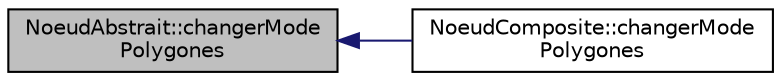 digraph "NoeudAbstrait::changerModePolygones"
{
  edge [fontname="Helvetica",fontsize="10",labelfontname="Helvetica",labelfontsize="10"];
  node [fontname="Helvetica",fontsize="10",shape=record];
  rankdir="LR";
  Node1 [label="NoeudAbstrait::changerMode\lPolygones",height=0.2,width=0.4,color="black", fillcolor="grey75", style="filled", fontcolor="black"];
  Node1 -> Node2 [dir="back",color="midnightblue",fontsize="10",style="solid",fontname="Helvetica"];
  Node2 [label="NoeudComposite::changerMode\lPolygones",height=0.2,width=0.4,color="black", fillcolor="white", style="filled",URL="$da/d38/class_noeud_composite.html#afcbaa01f832fc2dad13b363253963d0b",tooltip="Change le mode d&#39;affichage des polygones. "];
}
